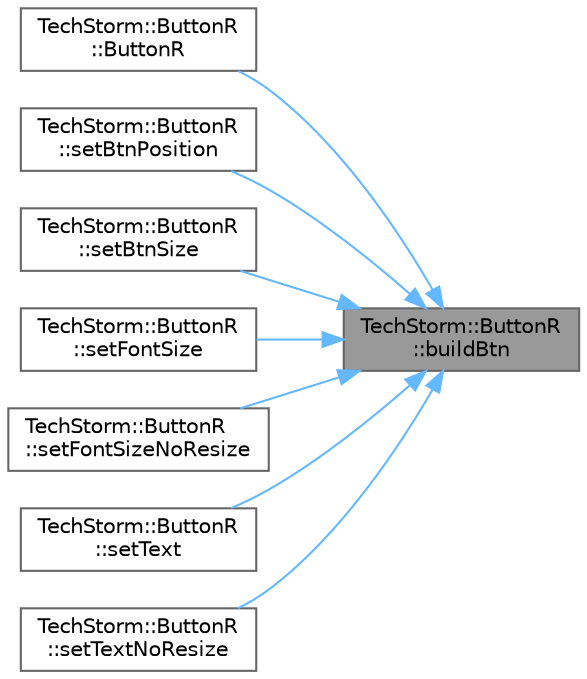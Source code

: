 digraph "TechStorm::ButtonR::buildBtn"
{
 // LATEX_PDF_SIZE
  bgcolor="transparent";
  edge [fontname=Helvetica,fontsize=10,labelfontname=Helvetica,labelfontsize=10];
  node [fontname=Helvetica,fontsize=10,shape=box,height=0.2,width=0.4];
  rankdir="RL";
  Node1 [id="Node000001",label="TechStorm::ButtonR\l::buildBtn",height=0.2,width=0.4,color="gray40", fillcolor="grey60", style="filled", fontcolor="black",tooltip=" "];
  Node1 -> Node2 [id="edge1_Node000001_Node000002",dir="back",color="steelblue1",style="solid",tooltip=" "];
  Node2 [id="Node000002",label="TechStorm::ButtonR\l::ButtonR",height=0.2,width=0.4,color="grey40", fillcolor="white", style="filled",URL="$class_tech_storm_1_1_button_r.html#a6eeff192b13dcf2e31650f677c6bf891",tooltip=" "];
  Node1 -> Node3 [id="edge2_Node000001_Node000003",dir="back",color="steelblue1",style="solid",tooltip=" "];
  Node3 [id="Node000003",label="TechStorm::ButtonR\l::setBtnPosition",height=0.2,width=0.4,color="grey40", fillcolor="white", style="filled",URL="$class_tech_storm_1_1_button_r.html#abb79d65b8b608d87b6c775d0945b268c",tooltip=" "];
  Node1 -> Node4 [id="edge3_Node000001_Node000004",dir="back",color="steelblue1",style="solid",tooltip=" "];
  Node4 [id="Node000004",label="TechStorm::ButtonR\l::setBtnSize",height=0.2,width=0.4,color="grey40", fillcolor="white", style="filled",URL="$class_tech_storm_1_1_button_r.html#af7f019e48cc30ef6261c40e76f0d32fa",tooltip=" "];
  Node1 -> Node5 [id="edge4_Node000001_Node000005",dir="back",color="steelblue1",style="solid",tooltip=" "];
  Node5 [id="Node000005",label="TechStorm::ButtonR\l::setFontSize",height=0.2,width=0.4,color="grey40", fillcolor="white", style="filled",URL="$class_tech_storm_1_1_button_r.html#a303c21239c09a37cafe143c563db367a",tooltip=" "];
  Node1 -> Node6 [id="edge5_Node000001_Node000006",dir="back",color="steelblue1",style="solid",tooltip=" "];
  Node6 [id="Node000006",label="TechStorm::ButtonR\l::setFontSizeNoResize",height=0.2,width=0.4,color="grey40", fillcolor="white", style="filled",URL="$class_tech_storm_1_1_button_r.html#a1e80039f3032ee415312082dfc5bb4fd",tooltip=" "];
  Node1 -> Node7 [id="edge6_Node000001_Node000007",dir="back",color="steelblue1",style="solid",tooltip=" "];
  Node7 [id="Node000007",label="TechStorm::ButtonR\l::setText",height=0.2,width=0.4,color="grey40", fillcolor="white", style="filled",URL="$class_tech_storm_1_1_button_r.html#a18dee2c5e422d89bc7fcc131b3c85f41",tooltip=" "];
  Node1 -> Node8 [id="edge7_Node000001_Node000008",dir="back",color="steelblue1",style="solid",tooltip=" "];
  Node8 [id="Node000008",label="TechStorm::ButtonR\l::setTextNoResize",height=0.2,width=0.4,color="grey40", fillcolor="white", style="filled",URL="$class_tech_storm_1_1_button_r.html#a072b6618447b63bbec0b5dd6eb22167f",tooltip=" "];
}
